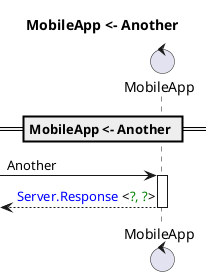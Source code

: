 ''''''''''''''''''''''''''''''''''''''''''
''                                      ''
''  AUTOGENERATED CODE -- DO NOT EDIT!  ''
''                                      ''
''''''''''''''''''''''''''''''''''''''''''

@startuml
control "MobileApp" as _0
skinparam maxMessageSize 250
title MobileApp <- Another
== MobileApp <- Another ==
[->_0 : Another
activate _0
[<--_0 : <color blue>Server.Response</color> <<color green>?, ?</color>>
deactivate _0
@enduml
